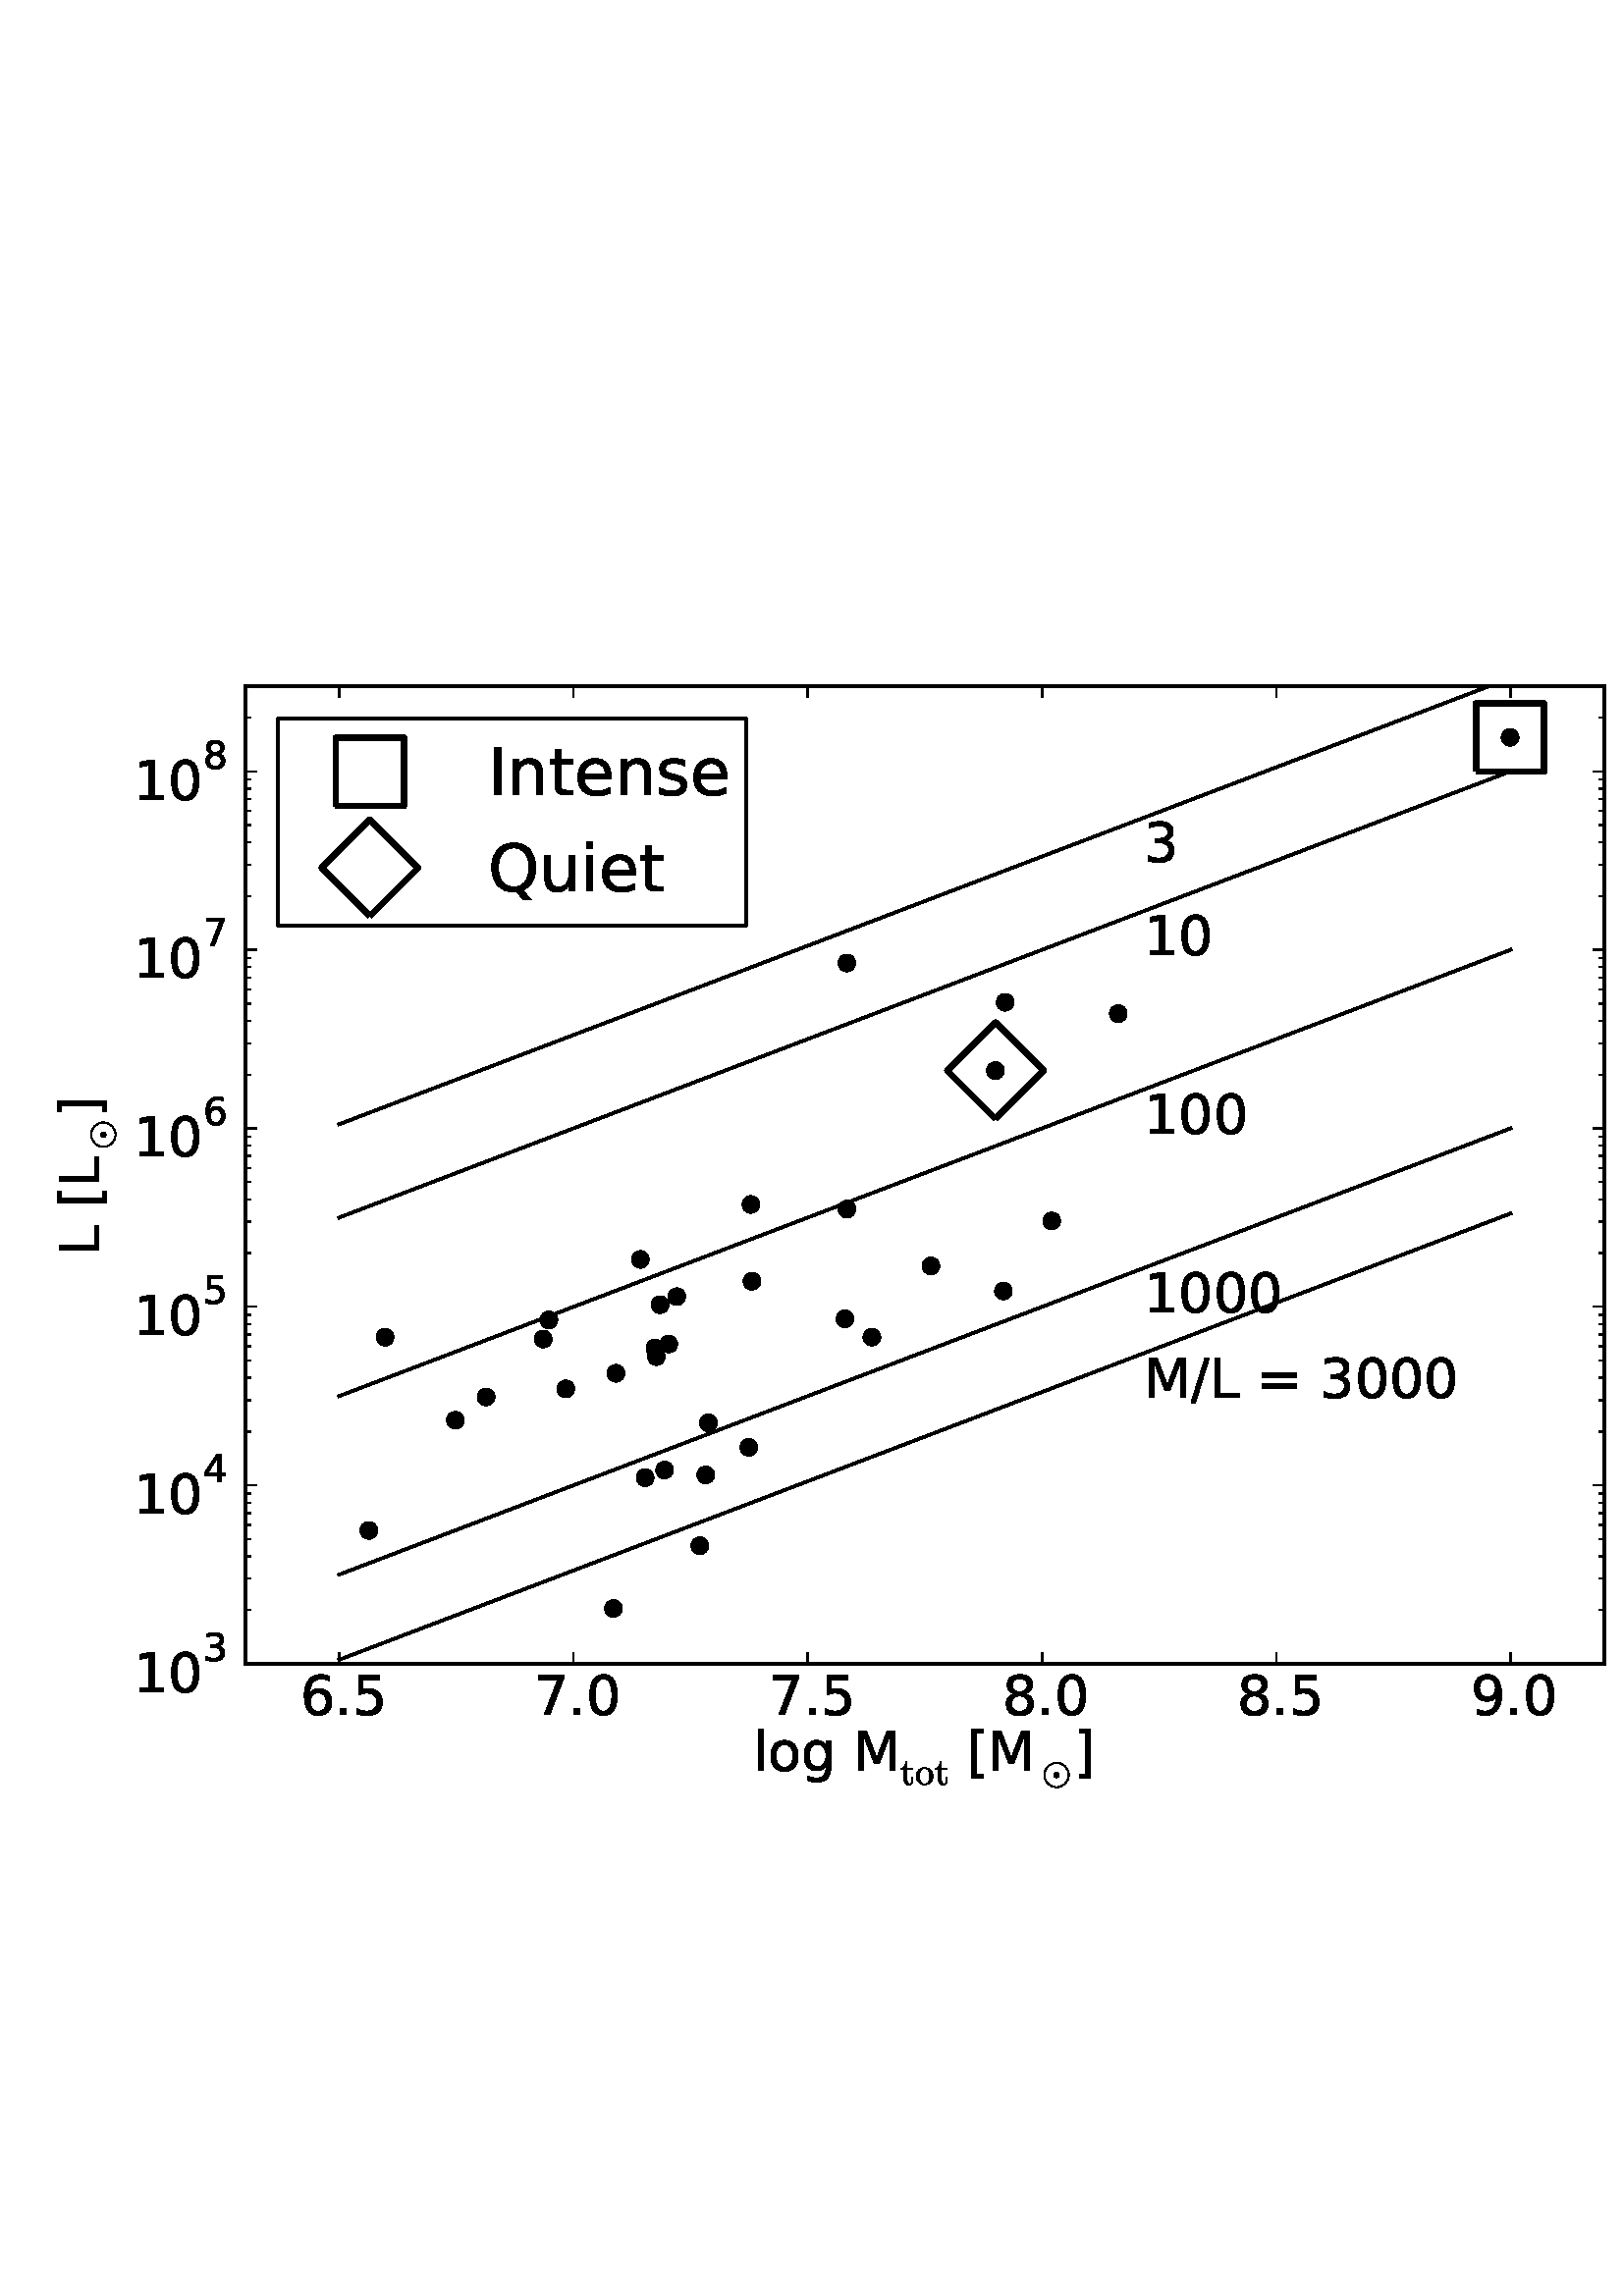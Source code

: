 %!PS-Adobe-3.0 EPSF-3.0
%%Orientation: portrait
%%BoundingBox: 18 180 594 612
%%EndComments
%%BeginProlog
/mpldict 10 dict def
mpldict begin
/m { moveto } bind def
/l { lineto } bind def
/r { rlineto } bind def
/c { curveto } bind def
/cl { closepath } bind def
/box {
m
1 index 0 r
0 exch r
neg 0 r
cl
} bind def
/clipbox {
box
clip
newpath
} bind def
%!PS-Adobe-3.0 Resource-Font
%%Copyright: Copyright (C) 1994, Basil K. Malyshev. All Rights Reserved.012BaKoMa Fonts Collection, Level-B.
25 dict begin
/_d{bind def}bind def
/_m{moveto}_d
/_l{lineto}_d
/_cl{closepath eofill}_d
/_c{curveto}_d
/_sc{7 -1 roll{setcachedevice}{pop pop pop pop pop pop}ifelse}_d
/_e{exec}_d
/FontName /Cmr10 def
/PaintType 0 def
/FontMatrix[.001 0 0 .001 0 0]def
/FontBBox[-43 -249 1009 750]def
/FontType 3 def
/Encoding StandardEncoding def
/FontInfo 10 dict dup begin
/FamilyName (cmr10) def
/FullName (cmr10) def
/Notice (Copyright (C) 1994, Basil K. Malyshev. All Rights Reserved.012BaKoMa Fonts Collection, Level-B. ) def
/Weight (Regular) def
/Version (1.1/12-Nov-94) def
/ItalicAngle 0.0 def
/isFixedPitch false def
/UnderlinePosition -133 def
/UnderlineThickness 20 def
end readonly def
/CharStrings 2 dict dup begin
/t{{388 0 19 -10 332 615 _sc
102 120 _m
102 396 _l
19 396 _l
19 422 _l
62 422 94 442 115 483 _c
135 523 146 567 146 615 _c
175 615 _l
175 431 _l
316 431 _l
316 396 _l
175 396 _l
175 122 _l
175 94 179 70 189 49 _c
198 28 215 18 239 18 _c
261 18 278 29 288 51 _c
298 73 303 96 303 122 _c
303 181 _l
332 181 _l
332 120 _l
332 99 328 78 320 58 _c
312 38 301 21 286 9 _c
271 -3 253 -10 232 -10 _c
192 -10 160 1 137 25 _c
113 49 102 80 102 120 _c
_cl}_e}_d
/o{{500 0 28 -10 471 448 _sc
250 -10 _m
210 -10 172 0 138 20 _c
104 40 77 67 57 101 _c
37 135 28 172 28 213 _c
28 243 33 273 44 301 _c
55 329 71 355 91 377 _c
111 399 135 417 162 429 _c
189 441 218 448 250 448 _c
291 448 328 437 362 415 _c
396 393 422 364 442 328 _c
461 292 471 253 471 213 _c
471 173 461 135 441 101 _c
421 67 395 40 361 20 _c
327 0 290 -10 250 -10 _c
250 18 _m
303 18 339 37 357 76 _c
375 114 384 164 384 224 _c
384 257 382 285 378 307 _c
374 329 367 349 355 367 _c
347 378 338 388 326 396 _c
314 404 302 411 290 415 _c
277 419 264 422 250 422 _c
229 422 209 417 191 408 _c
172 398 156 385 144 367 _c
131 348 123 327 120 305 _c
116 282 115 255 115 224 _c
115 186 118 153 125 123 _c
131 93 144 68 164 48 _c
184 28 212 18 250 18 _c
_cl}_e}_d
end readonly def

/BuildGlyph
 {exch begin
 CharStrings exch
 2 copy known not{pop /.notdef}if
 true 3 1 roll get exec
 end}_d

/BuildChar {
 1 index /Encoding get exch get
 1 index /BuildGlyph get exec
}_d

FontName currentdict end definefont pop
%!PS-Adobe-3.0 Resource-Font
%%Copyright: Copyright (C) 1994, Basil K. Malyshev. All Rights Reserved.012BaKoMa Fonts Collection, Level-B.
25 dict begin
/_d{bind def}bind def
/_m{moveto}_d
/_l{lineto}_d
/_cl{closepath eofill}_d
/_c{curveto}_d
/_sc{7 -1 roll{setcachedevice}{pop pop pop pop pop pop}ifelse}_d
/_e{exec}_d
/FontName /Cmsy10 def
/PaintType 0 def
/FontMatrix[.001 0 0 .001 0 0]def
/FontBBox[-28 -959 1123 779]def
/FontType 3 def
/Encoding StandardEncoding def
/FontInfo 10 dict dup begin
/FamilyName (cmsy10) def
/FullName (cmsy10) def
/Notice (Copyright (C) 1994, Basil K. Malyshev. All Rights Reserved.012BaKoMa Fonts Collection, Level-B. ) def
/Weight (Regular) def
/Version (1.1/12-Nov-94) def
/ItalicAngle 0.0 def
/isFixedPitch false def
/UnderlinePosition -133 def
/UnderlineThickness 20 def
end readonly def
/CharStrings 1 dict dup begin
/circledot{{777 0 56 -82 721 583 _sc
389 -82 _m
343 -82 301 -73 261 -56 _c
221 -38 185 -15 154 15 _c
122 45 98 81 81 122 _c
64 162 56 205 56 250 _c
56 295 64 338 81 378 _c
98 418 122 453 154 485 _c
185 516 221 540 261 557 _c
301 574 343 583 389 583 _c
434 583 477 574 517 557 _c
557 539 593 515 624 485 _c
654 454 678 418 695 378 _c
712 338 721 295 721 250 _c
721 205 712 162 695 122 _c
677 81 653 45 623 15 _c
593 -15 557 -38 517 -56 _c
477 -73 434 -82 389 -82 _c
389 -53 _m
429 -53 468 -45 505 -29 _c
542 -13 575 7 603 35 _c
631 63 652 95 668 132 _c
684 169 692 208 692 250 _c
692 291 684 330 668 368 _c
652 405 631 437 604 465 _c
576 492 544 514 507 530 _c
470 546 431 554 389 554 _c
347 554 308 546 271 530 _c
233 514 201 492 174 465 _c
146 437 125 405 109 367 _c
93 329 85 290 85 250 _c
85 210 92 171 108 133 _c
124 95 146 63 174 35 _c
202 7 235 -13 273 -29 _c
310 -45 349 -53 389 -53 _c
389 178 _m
369 178 352 185 338 199 _c
324 213 317 230 317 250 _c
317 263 320 275 326 286 _c
332 296 341 305 353 312 _c
364 318 376 322 389 322 _c
401 322 413 318 424 312 _c
434 305 443 296 450 286 _c
456 275 460 263 460 250 _c
}_e{460 230 452 213 438 199 _c
424 185 407 178 389 178 _c
_cl}_e}_d
end readonly def

/BuildGlyph
 {exch begin
 CharStrings exch
 2 copy known not{pop /.notdef}if
 true 3 1 roll get exec
 end}_d

/BuildChar {
 1 index /Encoding get exch get
 1 index /BuildGlyph get exec
}_d

FontName currentdict end definefont pop
%!PS-Adobe-3.0 Resource-Font
%%Copyright: Copyright (c) 2003 by Bitstream, Inc. All Rights Reserved. Copyright (c) 2006 by Tavmjong Bah. All Rights Reserved. DejaVu changes are in public domain 
25 dict begin
/_d{bind def}bind def
/_m{moveto}_d
/_l{lineto}_d
/_cl{closepath eofill}_d
/_c{curveto}_d
/_sc{7 -1 roll{setcachedevice}{pop pop pop pop pop pop}ifelse}_d
/_e{exec}_d
/FontName /DejaVuSans def
/PaintType 0 def
/FontMatrix[.001 0 0 .001 0 0]def
/FontBBox[-1020 -414 1681 1167]def
/FontType 3 def
/Encoding StandardEncoding def
/FontInfo 10 dict dup begin
/FamilyName (DejaVu Sans) def
/FullName (DejaVu Sans) def
/Notice (Copyright (c) 2003 by Bitstream, Inc. All Rights Reserved. Copyright (c) 2006 by Tavmjong Bah. All Rights Reserved. DejaVu changes are in public domain ) def
/Weight (Book) def
/Version (Version 2.31) def
/ItalicAngle 0.0 def
/isFixedPitch false def
/UnderlinePosition -130 def
/UnderlineThickness 90 def
end readonly def
/CharStrings 28 dict dup begin
/space{318 0 0 0 0 0 _sc
}_d
/period{318 0 107 0 210 124 _sc
107 124 _m
210 124 _l
210 0 _l
107 0 _l
107 124 _l
_cl}_d
/slash{337 0 0 -92 337 729 _sc
254 729 _m
337 729 _l
83 -92 _l
0 -92 _l
254 729 _l
_cl}_d
/zero{636 0 66 -13 570 742 _sc
318 664 _m
267 664 229 639 203 589 _c
177 539 165 464 165 364 _c
165 264 177 189 203 139 _c
229 89 267 64 318 64 _c
369 64 407 89 433 139 _c
458 189 471 264 471 364 _c
471 464 458 539 433 589 _c
407 639 369 664 318 664 _c
318 742 _m
399 742 461 709 505 645 _c
548 580 570 486 570 364 _c
570 241 548 147 505 83 _c
461 19 399 -13 318 -13 _c
236 -13 173 19 130 83 _c
87 147 66 241 66 364 _c
66 486 87 580 130 645 _c
173 709 236 742 318 742 _c
_cl}_d
/one{636 0 110 0 544 729 _sc
124 83 _m
285 83 _l
285 639 _l
110 604 _l
110 694 _l
284 729 _l
383 729 _l
383 83 _l
544 83 _l
544 0 _l
124 0 _l
124 83 _l
_cl}_d
/three{{636 0 76 -13 556 742 _sc
406 393 _m
453 383 490 362 516 330 _c
542 298 556 258 556 212 _c
556 140 531 84 482 45 _c
432 6 362 -13 271 -13 _c
240 -13 208 -10 176 -4 _c
144 1 110 10 76 22 _c
76 117 _l
103 101 133 89 166 81 _c
198 73 232 69 268 69 _c
330 69 377 81 409 105 _c
441 129 458 165 458 212 _c
458 254 443 288 413 312 _c
383 336 341 349 287 349 _c
202 349 _l
202 430 _l
291 430 _l
339 430 376 439 402 459 _c
428 478 441 506 441 543 _c
441 580 427 609 401 629 _c
374 649 336 659 287 659 _c
260 659 231 656 200 650 _c
169 644 135 635 98 623 _c
98 711 _l
135 721 170 729 203 734 _c
235 739 266 742 296 742 _c
}_e{370 742 429 725 473 691 _c
517 657 539 611 539 553 _c
539 513 527 479 504 451 _c
481 423 448 403 406 393 _c
_cl}_e}_d
/four{636 0 49 0 580 729 _sc
378 643 _m
129 254 _l
378 254 _l
378 643 _l
352 729 _m
476 729 _l
476 254 _l
580 254 _l
580 172 _l
476 172 _l
476 0 _l
378 0 _l
378 172 _l
49 172 _l
49 267 _l
352 729 _l
_cl}_d
/five{{636 0 77 -13 549 729 _sc
108 729 _m
495 729 _l
495 646 _l
198 646 _l
198 467 _l
212 472 227 476 241 478 _c
255 480 270 482 284 482 _c
365 482 429 459 477 415 _c
525 370 549 310 549 234 _c
549 155 524 94 475 51 _c
426 8 357 -13 269 -13 _c
238 -13 207 -10 175 -6 _c
143 -1 111 6 77 17 _c
77 116 _l
106 100 136 88 168 80 _c
199 72 232 69 267 69 _c
323 69 368 83 401 113 _c
433 143 450 183 450 234 _c
450 284 433 324 401 354 _c
368 384 323 399 267 399 _c
241 399 214 396 188 390 _c
162 384 135 375 108 363 _c
108 729 _l
_cl}_e}_d
/six{{636 0 70 -13 573 742 _sc
330 404 _m
286 404 251 388 225 358 _c
199 328 186 286 186 234 _c
186 181 199 139 225 109 _c
251 79 286 64 330 64 _c
374 64 409 79 435 109 _c
461 139 474 181 474 234 _c
474 286 461 328 435 358 _c
409 388 374 404 330 404 _c
526 713 _m
526 623 _l
501 635 476 644 451 650 _c
425 656 400 659 376 659 _c
310 659 260 637 226 593 _c
192 549 172 482 168 394 _c
187 422 211 444 240 459 _c
269 474 301 482 336 482 _c
409 482 467 459 509 415 _c
551 371 573 310 573 234 _c
573 159 550 99 506 54 _c
462 9 403 -13 330 -13 _c
246 -13 181 19 137 83 _c
92 147 70 241 70 364 _c
70 479 97 571 152 639 _c
206 707 280 742 372 742 _c
}_e{396 742 421 739 447 735 _c
472 730 498 723 526 713 _c
_cl}_e}_d
/seven{636 0 82 0 551 729 _sc
82 729 _m
551 729 _l
551 687 _l
286 0 _l
183 0 _l
432 646 _l
82 646 _l
82 729 _l
_cl}_d
/eight{{636 0 68 -13 568 742 _sc
318 346 _m
271 346 234 333 207 308 _c
180 283 167 249 167 205 _c
167 161 180 126 207 101 _c
234 76 271 64 318 64 _c
364 64 401 76 428 102 _c
455 127 469 161 469 205 _c
469 249 455 283 429 308 _c
402 333 365 346 318 346 _c
219 388 _m
177 398 144 418 120 447 _c
96 476 85 511 85 553 _c
85 611 105 657 147 691 _c
188 725 245 742 318 742 _c
390 742 447 725 489 691 _c
530 657 551 611 551 553 _c
551 511 539 476 515 447 _c
491 418 459 398 417 388 _c
464 377 501 355 528 323 _c
554 291 568 251 568 205 _c
568 134 546 80 503 43 _c
459 5 398 -13 318 -13 _c
237 -13 175 5 132 43 _c
89 80 68 134 68 205 _c
68 251 81 291 108 323 _c
134 355 171 377 219 388 _c
}_e{183 544 _m
183 506 194 476 218 455 _c
242 434 275 424 318 424 _c
360 424 393 434 417 455 _c
441 476 453 506 453 544 _c
453 582 441 611 417 632 _c
393 653 360 664 318 664 _c
275 664 242 653 218 632 _c
194 611 183 582 183 544 _c
_cl}_e}_d
/nine{{636 0 63 -13 566 742 _sc
110 15 _m
110 105 _l
134 93 159 84 185 78 _c
210 72 235 69 260 69 _c
324 69 374 90 408 134 _c
442 178 462 244 468 334 _c
448 306 424 284 396 269 _c
367 254 335 247 300 247 _c
226 247 168 269 126 313 _c
84 357 63 417 63 494 _c
63 568 85 628 129 674 _c
173 719 232 742 306 742 _c
390 742 455 709 499 645 _c
543 580 566 486 566 364 _c
566 248 538 157 484 89 _c
429 21 356 -13 264 -13 _c
239 -13 214 -10 189 -6 _c
163 -2 137 5 110 15 _c
306 324 _m
350 324 385 339 411 369 _c
437 399 450 441 450 494 _c
450 546 437 588 411 618 _c
385 648 350 664 306 664 _c
262 664 227 648 201 618 _c
175 588 162 546 162 494 _c
}_e{162 441 175 399 201 369 _c
227 339 262 324 306 324 _c
_cl}_e}_d
/equal{838 0 106 172 732 454 _sc
106 454 _m
732 454 _l
732 372 _l
106 372 _l
106 454 _l
106 255 _m
732 255 _l
732 172 _l
106 172 _l
106 255 _l
_cl}_d
/I{295 0 98 0 197 729 _sc
98 729 _m
197 729 _l
197 0 _l
98 0 _l
98 729 _l
_cl}_d
/L{557 0 98 0 552 729 _sc
98 729 _m
197 729 _l
197 83 _l
552 83 _l
552 0 _l
98 0 _l
98 729 _l
_cl}_d
/M{863 0 98 0 765 729 _sc
98 729 _m
245 729 _l
431 233 _l
618 729 _l
765 729 _l
765 0 _l
669 0 _l
669 640 _l
481 140 _l
382 140 _l
194 640 _l
194 0 _l
98 0 _l
98 729 _l
_cl}_d
/Q{{787 0 56 -128 731 742 _sc
394 662 _m
322 662 265 635 223 582 _c
181 528 160 456 160 364 _c
160 272 181 199 223 146 _c
265 92 322 66 394 66 _c
465 66 522 92 564 146 _c
606 199 627 272 627 364 _c
627 456 606 528 564 582 _c
522 635 465 662 394 662 _c
532 13 _m
662 -128 _l
543 -128 _l
435 -11 _l
424 -11 416 -12 410 -12 _c
404 -12 399 -13 394 -13 _c
291 -13 209 21 148 89 _c
86 157 56 248 56 364 _c
56 479 86 571 148 639 _c
209 707 291 742 394 742 _c
496 742 577 707 639 639 _c
700 571 731 479 731 364 _c
731 279 714 206 680 146 _c
646 86 596 41 532 13 _c
_cl}_e}_d
/bracketleft{390 0 86 -131 293 760 _sc
86 760 _m
293 760 _l
293 690 _l
176 690 _l
176 -61 _l
293 -61 _l
293 -131 _l
86 -131 _l
86 760 _l
_cl}_d
/bracketright{390 0 97 -131 304 760 _sc
304 760 _m
304 -131 _l
97 -131 _l
97 -61 _l
214 -61 _l
214 690 _l
97 690 _l
97 760 _l
304 760 _l
_cl}_d
/e{{615 0 55 -13 562 560 _sc
562 296 _m
562 252 _l
149 252 _l
153 190 171 142 205 110 _c
238 78 284 62 344 62 _c
378 62 412 66 444 74 _c
476 82 509 95 541 113 _c
541 28 _l
509 14 476 3 442 -3 _c
408 -9 373 -13 339 -13 _c
251 -13 182 12 131 62 _c
80 112 55 181 55 268 _c
55 357 79 428 127 481 _c
175 533 241 560 323 560 _c
397 560 455 536 498 489 _c
540 441 562 377 562 296 _c
472 322 _m
471 371 457 410 431 440 _c
404 469 368 484 324 484 _c
274 484 234 469 204 441 _c
174 413 156 373 152 322 _c
472 322 _l
_cl}_e}_d
/g{{635 0 55 -207 544 560 _sc
454 280 _m
454 344 440 395 414 431 _c
387 467 349 485 301 485 _c
253 485 215 467 188 431 _c
161 395 148 344 148 280 _c
148 215 161 165 188 129 _c
215 93 253 75 301 75 _c
349 75 387 93 414 129 _c
440 165 454 215 454 280 _c
544 68 _m
544 -24 523 -93 482 -139 _c
440 -184 377 -207 292 -207 _c
260 -207 231 -204 203 -200 _c
175 -195 147 -188 121 -178 _c
121 -91 _l
147 -105 173 -115 199 -122 _c
225 -129 251 -133 278 -133 _c
336 -133 380 -117 410 -87 _c
439 -56 454 -10 454 52 _c
454 96 _l
435 64 411 40 382 24 _c
353 8 319 0 279 0 _c
211 0 157 25 116 76 _c
75 127 55 195 55 280 _c
55 364 75 432 116 483 _c
157 534 211 560 279 560 _c
}_e{319 560 353 552 382 536 _c
411 520 435 496 454 464 _c
454 547 _l
544 547 _l
544 68 _l
_cl}_e}_d
/i{278 0 94 0 184 760 _sc
94 547 _m
184 547 _l
184 0 _l
94 0 _l
94 547 _l
94 760 _m
184 760 _l
184 646 _l
94 646 _l
94 760 _l
_cl}_d
/l{278 0 94 0 184 760 _sc
94 760 _m
184 760 _l
184 0 _l
94 0 _l
94 760 _l
_cl}_d
/n{634 0 91 0 549 560 _sc
549 330 _m
549 0 _l
459 0 _l
459 327 _l
459 379 448 417 428 443 _c
408 469 378 482 338 482 _c
289 482 251 466 223 435 _c
195 404 181 362 181 309 _c
181 0 _l
91 0 _l
91 547 _l
181 547 _l
181 462 _l
202 494 227 519 257 535 _c
286 551 320 560 358 560 _c
420 560 468 540 500 501 _c
532 462 549 405 549 330 _c
_cl}_d
/o{612 0 55 -13 557 560 _sc
306 484 _m
258 484 220 465 192 427 _c
164 389 150 338 150 273 _c
150 207 163 156 191 118 _c
219 80 257 62 306 62 _c
354 62 392 80 420 118 _c
448 156 462 207 462 273 _c
462 337 448 389 420 427 _c
392 465 354 484 306 484 _c
306 560 _m
384 560 445 534 490 484 _c
534 433 557 363 557 273 _c
557 183 534 113 490 63 _c
445 12 384 -13 306 -13 _c
227 -13 165 12 121 63 _c
77 113 55 183 55 273 _c
55 363 77 433 121 484 _c
165 534 227 560 306 560 _c
_cl}_d
/s{{521 0 54 -13 472 560 _sc
443 531 _m
443 446 _l
417 458 391 468 364 475 _c
336 481 308 485 279 485 _c
234 485 200 478 178 464 _c
156 450 145 430 145 403 _c
145 382 153 366 169 354 _c
185 342 217 330 265 320 _c
296 313 _l
360 299 405 279 432 255 _c
458 230 472 195 472 151 _c
472 100 452 60 412 31 _c
372 1 316 -13 246 -13 _c
216 -13 186 -10 154 -5 _c
122 0 89 8 54 20 _c
54 113 _l
87 95 120 82 152 74 _c
184 65 216 61 248 61 _c
290 61 323 68 346 82 _c
368 96 380 117 380 144 _c
380 168 371 187 355 200 _c
339 213 303 226 247 238 _c
216 245 _l
160 257 119 275 95 299 _c
70 323 58 356 58 399 _c
58 450 76 490 112 518 _c
148 546 200 560 268 560 _c
}_e{301 560 332 557 362 552 _c
391 547 418 540 443 531 _c
_cl}_e}_d
/t{392 0 27 0 368 702 _sc
183 702 _m
183 547 _l
368 547 _l
368 477 _l
183 477 _l
183 180 _l
183 135 189 106 201 94 _c
213 81 238 75 276 75 _c
368 75 _l
368 0 _l
276 0 _l
206 0 158 13 132 39 _c
106 65 93 112 93 180 _c
93 477 _l
27 477 _l
27 547 _l
93 547 _l
93 702 _l
183 702 _l
_cl}_d
/u{634 0 85 -13 543 560 _sc
85 216 _m
85 547 _l
175 547 _l
175 219 _l
175 167 185 129 205 103 _c
225 77 255 64 296 64 _c
344 64 383 79 411 110 _c
439 141 453 183 453 237 _c
453 547 _l
543 547 _l
543 0 _l
453 0 _l
453 84 _l
431 50 405 26 377 10 _c
348 -5 315 -13 277 -13 _c
214 -13 166 6 134 45 _c
101 83 85 140 85 216 _c
_cl}_d
end readonly def

/BuildGlyph
 {exch begin
 CharStrings exch
 2 copy known not{pop /.notdef}if
 true 3 1 roll get exec
 end}_d

/BuildChar {
 1 index /Encoding get exch get
 1 index /BuildGlyph get exec
}_d

FontName currentdict end definefont pop
end
%%EndProlog
mpldict begin
18 180 translate
576 432 0 0 clipbox
1.000 setlinewidth
1 setlinejoin
2 setlinecap
[] 0 setdash
1.000 setgray
gsave
0 0 m
576 0 l
576 432 l
0 432 l
0 0 l
gsave
fill
grestore
stroke
grestore
gsave
72 51.84 m
570.24 51.84 l
570.24 410.4 l
72 410.4 l
72 51.84 l
fill
grestore
gsave
498.2 358.6 72 51.84 clipbox
535.675 391.636 m
stroke
grestore
2.000 setlinewidth
0 setlinecap
0.000 setgray
gsave
498.2 358.6 72 51.84 clipbox
/o {
gsave
newpath
translate
-12.5 -12.5 m
12.5 -12.5 l
12.5 12.5 l
-12.5 12.5 l
-12.5 -12.5 l
gsave
1.000 setgray
fill
grestore
stroke
grestore
} bind def
535.675 391.636 o
grestore
1.000 setlinewidth
2 setlinecap
1.000 setgray
gsave
498.2 358.6 72 51.84 clipbox
346.966 269.407 m
stroke
grestore
2.000 setlinewidth
0 setlinecap
0.000 setgray
gsave
498.2 358.6 72 51.84 clipbox
/o {
gsave
newpath
translate
-1.388e-15 -17.678 m
17.678 0 l
2.165e-15 17.678 l
-17.678 3.553e-15 l
-1.388e-15 -17.678 l
gsave
1.000 setgray
fill
grestore
stroke
grestore
} bind def
346.966 269.407 o
grestore
0.500 setlinewidth
gsave
498.2 358.6 72 51.84 clipbox
/o {
gsave
newpath
translate
0 -3 m
0.796 -3 1.559 -2.684 2.121 -2.121 c
2.684 -1.559 3 -0.796 3 0 c
3 0.796 2.684 1.559 2.121 2.121 c
1.559 2.684 0.796 3 0 3 c
-0.796 3 -1.559 2.684 -2.121 2.121 c
-2.684 1.559 -3 0.796 -3 0 c
-3 -0.796 -2.684 -1.559 -2.121 -2.121 c
-1.559 -2.684 -0.796 -3 0 -3 c
cl
gsave
0.000 setgray
fill
grestore
stroke
grestore
} bind def
535.675 391.636 o
392.015 290.294 o
367.63 214.257 o
350.54 294.469 o
346.966 269.407 o
349.909 188.595 o
323.342 197.768 o
291.818 178.36 o
292.518 218.62 o
292.505 308.849 o
256.555 131.25 o
257.717 192.141 o
301.682 171.688 o
241.727 140.195 o
225.67 122.927 o
230.142 186.508 o
238.592 95.169 o
222.144 167.673 o
218.543 120.13 o
227.198 169.123 o
160.223 149.723 o
222.645 164.528 o
257.313 220.313 o
240.753 121.124 o
216.795 200.16 o
207.827 158.401 o
206.907 72.152 o
189.468 152.686 o
224.019 183.536 o
183.254 177.964 o
181.169 170.954 o
148.954 141.177 o
123.179 171.633 o
117.23 100.761 o
grestore
1.000 setlinewidth
2 setlinecap
gsave
498.2 358.6 72 51.84 clipbox
106.361 249.733 m
110.7 251.386 l
115.038 253.039 l
119.377 254.692 l
123.716 256.346 l
128.054 257.999 l
132.393 259.652 l
136.731 261.305 l
141.07 262.958 l
145.408 264.611 l
149.747 266.264 l
154.086 267.918 l
158.424 269.571 l
162.763 271.224 l
167.101 272.877 l
171.44 274.53 l
175.778 276.183 l
180.117 277.837 l
184.455 279.49 l
188.794 281.143 l
193.133 282.796 l
197.471 284.449 l
201.81 286.102 l
206.148 287.756 l
210.487 289.409 l
214.825 291.062 l
219.164 292.715 l
223.502 294.368 l
227.841 296.021 l
232.18 297.674 l
236.518 299.328 l
240.857 300.981 l
245.195 302.634 l
249.534 304.287 l
253.872 305.94 l
258.211 307.593 l
262.549 309.247 l
266.888 310.9 l
271.227 312.553 l
275.565 314.206 l
279.904 315.859 l
284.242 317.512 l
288.581 319.166 l
292.919 320.819 l
297.258 322.472 l
301.596 324.125 l
305.935 325.778 l
310.274 327.431 l
314.612 329.084 l
318.951 330.738 l
323.289 332.391 l
327.628 334.044 l
331.966 335.697 l
336.305 337.35 l
340.644 339.003 l
344.982 340.657 l
349.321 342.31 l
353.659 343.963 l
357.998 345.616 l
362.336 347.269 l
366.675 348.922 l
371.013 350.576 l
375.352 352.229 l
379.691 353.882 l
384.029 355.535 l
388.368 357.188 l
392.706 358.841 l
397.045 360.494 l
401.383 362.148 l
405.722 363.801 l
410.06 365.454 l
414.399 367.107 l
418.738 368.76 l
423.076 370.413 l
427.415 372.067 l
431.753 373.72 l
436.092 375.373 l
440.43 377.026 l
444.769 378.679 l
449.107 380.332 l
453.446 381.986 l
457.785 383.639 l
462.123 385.292 l
466.462 386.945 l
470.8 388.598 l
475.139 390.251 l
479.477 391.904 l
483.816 393.558 l
488.154 395.211 l
492.493 396.864 l
496.832 398.517 l
501.17 400.17 l
505.509 401.823 l
509.847 403.477 l
514.186 405.13 l
518.524 406.783 l
522.863 408.436 l
527.202 410.089 l
531.54 411.742 l
535.879 413.396 l
stroke
grestore
gsave
498.2 358.6 72 51.84 clipbox
106.361 215.503 m
110.7 217.156 l
115.038 218.809 l
119.377 220.462 l
123.716 222.115 l
128.054 223.768 l
132.393 225.422 l
136.731 227.075 l
141.07 228.728 l
145.408 230.381 l
149.747 232.034 l
154.086 233.687 l
158.424 235.341 l
162.763 236.994 l
167.101 238.647 l
171.44 240.3 l
175.778 241.953 l
180.117 243.606 l
184.455 245.259 l
188.794 246.913 l
193.133 248.566 l
197.471 250.219 l
201.81 251.872 l
206.148 253.525 l
210.487 255.178 l
214.825 256.832 l
219.164 258.485 l
223.502 260.138 l
227.841 261.791 l
232.18 263.444 l
236.518 265.097 l
240.857 266.751 l
245.195 268.404 l
249.534 270.057 l
253.872 271.71 l
258.211 273.363 l
262.549 275.016 l
266.888 276.669 l
271.227 278.323 l
275.565 279.976 l
279.904 281.629 l
284.242 283.282 l
288.581 284.935 l
292.919 286.588 l
297.258 288.242 l
301.596 289.895 l
305.935 291.548 l
310.274 293.201 l
314.612 294.854 l
318.951 296.507 l
323.289 298.161 l
327.628 299.814 l
331.966 301.467 l
336.305 303.12 l
340.644 304.773 l
344.982 306.426 l
349.321 308.079 l
353.659 309.733 l
357.998 311.386 l
362.336 313.039 l
366.675 314.692 l
371.013 316.345 l
375.352 317.998 l
379.691 319.652 l
384.029 321.305 l
388.368 322.958 l
392.706 324.611 l
397.045 326.264 l
401.383 327.917 l
405.722 329.571 l
410.06 331.224 l
414.399 332.877 l
418.738 334.53 l
423.076 336.183 l
427.415 337.836 l
431.753 339.489 l
436.092 341.143 l
440.43 342.796 l
444.769 344.449 l
449.107 346.102 l
453.446 347.755 l
457.785 349.408 l
462.123 351.062 l
466.462 352.715 l
470.8 354.368 l
475.139 356.021 l
479.477 357.674 l
483.816 359.327 l
488.154 360.98 l
492.493 362.634 l
496.832 364.287 l
501.17 365.94 l
505.509 367.593 l
509.847 369.246 l
514.186 370.899 l
518.524 372.553 l
522.863 374.206 l
527.202 375.859 l
531.54 377.512 l
535.879 379.165 l
stroke
grestore
gsave
498.2 358.6 72 51.84 clipbox
106.361 150.038 m
110.7 151.691 l
115.038 153.344 l
119.377 154.997 l
123.716 156.65 l
128.054 158.303 l
132.393 159.957 l
136.731 161.61 l
141.07 163.263 l
145.408 164.916 l
149.747 166.569 l
154.086 168.222 l
158.424 169.875 l
162.763 171.529 l
167.101 173.182 l
171.44 174.835 l
175.778 176.488 l
180.117 178.141 l
184.455 179.794 l
188.794 181.448 l
193.133 183.101 l
197.471 184.754 l
201.81 186.407 l
206.148 188.06 l
210.487 189.713 l
214.825 191.367 l
219.164 193.02 l
223.502 194.673 l
227.841 196.326 l
232.18 197.979 l
236.518 199.632 l
240.857 201.285 l
245.195 202.939 l
249.534 204.592 l
253.872 206.245 l
258.211 207.898 l
262.549 209.551 l
266.888 211.204 l
271.227 212.858 l
275.565 214.511 l
279.904 216.164 l
284.242 217.817 l
288.581 219.47 l
292.919 221.123 l
297.258 222.777 l
301.596 224.43 l
305.935 226.083 l
310.274 227.736 l
314.612 229.389 l
318.951 231.042 l
323.289 232.695 l
327.628 234.349 l
331.966 236.002 l
336.305 237.655 l
340.644 239.308 l
344.982 240.961 l
349.321 242.614 l
353.659 244.268 l
357.998 245.921 l
362.336 247.574 l
366.675 249.227 l
371.013 250.88 l
375.352 252.533 l
379.691 254.187 l
384.029 255.84 l
388.368 257.493 l
392.706 259.146 l
397.045 260.799 l
401.383 262.452 l
405.722 264.105 l
410.06 265.759 l
414.399 267.412 l
418.738 269.065 l
423.076 270.718 l
427.415 272.371 l
431.753 274.024 l
436.092 275.678 l
440.43 277.331 l
444.769 278.984 l
449.107 280.637 l
453.446 282.29 l
457.785 283.943 l
462.123 285.597 l
466.462 287.25 l
470.8 288.903 l
475.139 290.556 l
479.477 292.209 l
483.816 293.862 l
488.154 295.515 l
492.493 297.169 l
496.832 298.822 l
501.17 300.475 l
505.509 302.128 l
509.847 303.781 l
514.186 305.434 l
518.524 307.088 l
522.863 308.741 l
527.202 310.394 l
531.54 312.047 l
535.879 313.7 l
stroke
grestore
gsave
498.2 358.6 72 51.84 clipbox
106.361 84.573 m
110.7 86.226 l
115.038 87.879 l
119.377 89.532 l
123.716 91.185 l
128.054 92.838 l
132.393 94.492 l
136.731 96.145 l
141.07 97.798 l
145.408 99.451 l
149.747 101.104 l
154.086 102.757 l
158.424 104.41 l
162.763 106.064 l
167.101 107.717 l
171.44 109.37 l
175.778 111.023 l
180.117 112.676 l
184.455 114.329 l
188.794 115.983 l
193.133 117.636 l
197.471 119.289 l
201.81 120.942 l
206.148 122.595 l
210.487 124.248 l
214.825 125.901 l
219.164 127.555 l
223.502 129.208 l
227.841 130.861 l
232.18 132.514 l
236.518 134.167 l
240.857 135.82 l
245.195 137.474 l
249.534 139.127 l
253.872 140.78 l
258.211 142.433 l
262.549 144.086 l
266.888 145.739 l
271.227 147.393 l
275.565 149.046 l
279.904 150.699 l
284.242 152.352 l
288.581 154.005 l
292.919 155.658 l
297.258 157.311 l
301.596 158.965 l
305.935 160.618 l
310.274 162.271 l
314.612 163.924 l
318.951 165.577 l
323.289 167.23 l
327.628 168.884 l
331.966 170.537 l
336.305 172.19 l
340.644 173.843 l
344.982 175.496 l
349.321 177.149 l
353.659 178.803 l
357.998 180.456 l
362.336 182.109 l
366.675 183.762 l
371.013 185.415 l
375.352 187.068 l
379.691 188.721 l
384.029 190.375 l
388.368 192.028 l
392.706 193.681 l
397.045 195.334 l
401.383 196.987 l
405.722 198.64 l
410.06 200.294 l
414.399 201.947 l
418.738 203.6 l
423.076 205.253 l
427.415 206.906 l
431.753 208.559 l
436.092 210.213 l
440.43 211.866 l
444.769 213.519 l
449.107 215.172 l
453.446 216.825 l
457.785 218.478 l
462.123 220.131 l
466.462 221.785 l
470.8 223.438 l
475.139 225.091 l
479.477 226.744 l
483.816 228.397 l
488.154 230.05 l
492.493 231.704 l
496.832 233.357 l
501.17 235.01 l
505.509 236.663 l
509.847 238.316 l
514.186 239.969 l
518.524 241.623 l
522.863 243.276 l
527.202 244.929 l
531.54 246.582 l
535.879 248.235 l
stroke
grestore
gsave
498.2 358.6 72 51.84 clipbox
106.361 53.338 m
110.7 54.991 l
115.038 56.644 l
119.377 58.297 l
123.716 59.95 l
128.054 61.603 l
132.393 63.257 l
136.731 64.91 l
141.07 66.563 l
145.408 68.216 l
149.747 69.869 l
154.086 71.522 l
158.424 73.176 l
162.763 74.829 l
167.101 76.482 l
171.44 78.135 l
175.778 79.788 l
180.117 81.441 l
184.455 83.095 l
188.794 84.748 l
193.133 86.401 l
197.471 88.054 l
201.81 89.707 l
206.148 91.36 l
210.487 93.013 l
214.825 94.667 l
219.164 96.32 l
223.502 97.973 l
227.841 99.626 l
232.18 101.279 l
236.518 102.932 l
240.857 104.586 l
245.195 106.239 l
249.534 107.892 l
253.872 109.545 l
258.211 111.198 l
262.549 112.851 l
266.888 114.505 l
271.227 116.158 l
275.565 117.811 l
279.904 119.464 l
284.242 121.117 l
288.581 122.77 l
292.919 124.424 l
297.258 126.077 l
301.596 127.73 l
305.935 129.383 l
310.274 131.036 l
314.612 132.689 l
318.951 134.342 l
323.289 135.996 l
327.628 137.649 l
331.966 139.302 l
336.305 140.955 l
340.644 142.608 l
344.982 144.261 l
349.321 145.915 l
353.659 147.568 l
357.998 149.221 l
362.336 150.874 l
366.675 152.527 l
371.013 154.18 l
375.352 155.834 l
379.691 157.487 l
384.029 159.14 l
388.368 160.793 l
392.706 162.446 l
397.045 164.099 l
401.383 165.752 l
405.722 167.406 l
410.06 169.059 l
414.399 170.712 l
418.738 172.365 l
423.076 174.018 l
427.415 175.671 l
431.753 177.325 l
436.092 178.978 l
440.43 180.631 l
444.769 182.284 l
449.107 183.937 l
453.446 185.59 l
457.785 187.244 l
462.123 188.897 l
466.462 190.55 l
470.8 192.203 l
475.139 193.856 l
479.477 195.509 l
483.816 197.162 l
488.154 198.816 l
492.493 200.469 l
496.832 202.122 l
501.17 203.775 l
505.509 205.428 l
509.847 207.081 l
514.186 208.735 l
518.524 210.388 l
522.863 212.041 l
527.202 213.694 l
531.54 215.347 l
535.879 217 l
stroke
grestore
0.500 setlinewidth
0 setlinecap
gsave
/o {
gsave
newpath
translate
0 0 m
0 4 l
stroke
grestore
} bind def
106.361 51.84 o
grestore
gsave
/o {
gsave
newpath
translate
0 0 m
0 -4 l
stroke
grestore
} bind def
106.361 410.4 o
grestore
/DejaVuSans findfont
20.000 scalefont
setfont
gsave
92.025 32.715 translate
0.0 rotate
0.0 0.281 m /six glyphshow
12.725 0.281 m /period glyphshow
19.082 0.281 m /five glyphshow
grestore
gsave
/o {
gsave
newpath
translate
0 0 m
0 4 l
stroke
grestore
} bind def
192.265 51.84 o
grestore
gsave
/o {
gsave
newpath
translate
0 0 m
0 -4 l
stroke
grestore
} bind def
192.265 410.4 o
grestore
gsave
177.851 32.715 translate
0.0 rotate
0.0 0.281 m /seven glyphshow
12.725 0.281 m /period glyphshow
19.082 0.281 m /zero glyphshow
grestore
gsave
/o {
gsave
newpath
translate
0 0 m
0 4 l
stroke
grestore
} bind def
278.168 51.84 o
grestore
gsave
/o {
gsave
newpath
translate
0 0 m
0 -4 l
stroke
grestore
} bind def
278.168 410.4 o
grestore
gsave
263.957 32.981 translate
0.0 rotate
0.0 0.281 m /seven glyphshow
12.725 0.281 m /period glyphshow
19.082 0.281 m /five glyphshow
grestore
gsave
/o {
gsave
newpath
translate
0 0 m
0 4 l
stroke
grestore
} bind def
364.072 51.84 o
grestore
gsave
/o {
gsave
newpath
translate
0 0 m
0 -4 l
stroke
grestore
} bind def
364.072 410.4 o
grestore
gsave
349.517 32.715 translate
0.0 rotate
0.0 0.281 m /eight glyphshow
12.725 0.281 m /period glyphshow
19.082 0.281 m /zero glyphshow
grestore
gsave
/o {
gsave
newpath
translate
0 0 m
0 4 l
stroke
grestore
} bind def
449.975 51.84 o
grestore
gsave
/o {
gsave
newpath
translate
0 0 m
0 -4 l
stroke
grestore
} bind def
449.975 410.4 o
grestore
gsave
435.624 32.715 translate
0.0 rotate
0.0 0.281 m /eight glyphshow
12.725 0.281 m /period glyphshow
19.082 0.281 m /five glyphshow
grestore
gsave
/o {
gsave
newpath
translate
0 0 m
0 4 l
stroke
grestore
} bind def
535.879 51.84 o
grestore
gsave
/o {
gsave
newpath
translate
0 0 m
0 -4 l
stroke
grestore
} bind def
535.879 410.4 o
grestore
gsave
521.277 32.715 translate
0.0 rotate
0.0 0.281 m /nine glyphshow
12.725 0.281 m /period glyphshow
19.082 0.281 m /zero glyphshow
grestore
gsave
258.12 4.715 translate
0.0 rotate
/DejaVuSans findfont
20.0 scalefont
setfont
0.0 7.797 moveto
/l glyphshow

5.557 7.797 moveto
/o glyphshow

17.793 7.797 moveto
/g glyphshow

30.488 7.797 moveto
/space glyphshow

36.846 7.797 moveto
/M glyphshow

/Cmr10 findfont
14.0 scalefont
setfont
54.102 2.695 moveto
/t glyphshow

59.536 2.695 moveto
/o glyphshow

66.536 2.695 moveto
/t glyphshow

/DejaVuSans findfont
20.0 scalefont
setfont
71.971 7.797 moveto
/space glyphshow

78.328 7.797 moveto
/bracketleft glyphshow

86.131 7.797 moveto
/M glyphshow

/Cmsy10 findfont
14.0 scalefont
setfont
105.845 2.695 moveto
/circledot glyphshow

/DejaVuSans findfont
20.0 scalefont
setfont
117.611 7.797 moveto
/bracketright glyphshow


grestore
gsave
/o {
gsave
newpath
translate
0 0 m
4 0 l
stroke
grestore
} bind def
72 51.84 o
grestore
gsave
/o {
gsave
newpath
translate
0 0 m
-4 0 l
stroke
grestore
} bind def
570.24 51.84 o
grestore
gsave
31.0 40.34 translate
0.0 rotate
/DejaVuSans findfont
20.0 scalefont
setfont
0.0 1.047 moveto
/one glyphshow

12.725 1.047 moveto
/zero glyphshow

/DejaVuSans findfont
14.0 scalefont
setfont
25.449 12.609 moveto
/three glyphshow


grestore
gsave
/o {
gsave
newpath
translate
0 0 m
4 0 l
stroke
grestore
} bind def
72 117.305 o
grestore
gsave
/o {
gsave
newpath
translate
0 0 m
-4 0 l
stroke
grestore
} bind def
570.24 117.305 o
grestore
gsave
31.0 105.805 translate
0.0 rotate
/DejaVuSans findfont
20.0 scalefont
setfont
0.0 1.233 moveto
/one glyphshow

12.725 1.233 moveto
/zero glyphshow

/DejaVuSans findfont
14.0 scalefont
setfont
25.449 12.795 moveto
/four glyphshow


grestore
gsave
/o {
gsave
newpath
translate
0 0 m
4 0 l
stroke
grestore
} bind def
72 182.77 o
grestore
gsave
/o {
gsave
newpath
translate
0 0 m
-4 0 l
stroke
grestore
} bind def
570.24 182.77 o
grestore
gsave
31.0 171.27 translate
0.0 rotate
/DejaVuSans findfont
20.0 scalefont
setfont
0.0 1.233 moveto
/one glyphshow

12.725 1.233 moveto
/zero glyphshow

/DejaVuSans findfont
14.0 scalefont
setfont
25.449 12.795 moveto
/five glyphshow


grestore
gsave
/o {
gsave
newpath
translate
0 0 m
4 0 l
stroke
grestore
} bind def
72 248.235 o
grestore
gsave
/o {
gsave
newpath
translate
0 0 m
-4 0 l
stroke
grestore
} bind def
570.24 248.235 o
grestore
gsave
31.0 236.735 translate
0.0 rotate
/DejaVuSans findfont
20.0 scalefont
setfont
0.0 1.047 moveto
/one glyphshow

12.725 1.047 moveto
/zero glyphshow

/DejaVuSans findfont
14.0 scalefont
setfont
25.449 12.609 moveto
/six glyphshow


grestore
gsave
/o {
gsave
newpath
translate
0 0 m
4 0 l
stroke
grestore
} bind def
72 313.7 o
grestore
gsave
/o {
gsave
newpath
translate
0 0 m
-4 0 l
stroke
grestore
} bind def
570.24 313.7 o
grestore
gsave
31.0 302.2 translate
0.0 rotate
/DejaVuSans findfont
20.0 scalefont
setfont
0.0 1.233 moveto
/one glyphshow

12.725 1.233 moveto
/zero glyphshow

/DejaVuSans findfont
14.0 scalefont
setfont
25.449 12.795 moveto
/seven glyphshow


grestore
gsave
/o {
gsave
newpath
translate
0 0 m
4 0 l
stroke
grestore
} bind def
72 379.165 o
grestore
gsave
/o {
gsave
newpath
translate
0 0 m
-4 0 l
stroke
grestore
} bind def
570.24 379.165 o
grestore
gsave
31.0 367.665 translate
0.0 rotate
/DejaVuSans findfont
20.0 scalefont
setfont
0.0 1.047 moveto
/one glyphshow

12.725 1.047 moveto
/zero glyphshow

/DejaVuSans findfont
14.0 scalefont
setfont
25.449 12.609 moveto
/eight glyphshow


grestore
gsave
/o {
gsave
newpath
translate
0 0 m
2 0 l
stroke
grestore
} bind def
72 71.547 o
grestore
gsave
/o {
gsave
newpath
translate
0 0 m
-2 0 l
stroke
grestore
} bind def
570.24 71.547 o
grestore
gsave
/o {
gsave
newpath
translate
0 0 m
2 0 l
stroke
grestore
} bind def
72 83.075 o
grestore
gsave
/o {
gsave
newpath
translate
0 0 m
-2 0 l
stroke
grestore
} bind def
570.24 83.075 o
grestore
gsave
/o {
gsave
newpath
translate
0 0 m
2 0 l
stroke
grestore
} bind def
72 91.254 o
grestore
gsave
/o {
gsave
newpath
translate
0 0 m
-2 0 l
stroke
grestore
} bind def
570.24 91.254 o
grestore
gsave
/o {
gsave
newpath
translate
0 0 m
2 0 l
stroke
grestore
} bind def
72 97.598 o
grestore
gsave
/o {
gsave
newpath
translate
0 0 m
-2 0 l
stroke
grestore
} bind def
570.24 97.598 o
grestore
gsave
/o {
gsave
newpath
translate
0 0 m
2 0 l
stroke
grestore
} bind def
72 102.782 o
grestore
gsave
/o {
gsave
newpath
translate
0 0 m
-2 0 l
stroke
grestore
} bind def
570.24 102.782 o
grestore
gsave
/o {
gsave
newpath
translate
0 0 m
2 0 l
stroke
grestore
} bind def
72 107.164 o
grestore
gsave
/o {
gsave
newpath
translate
0 0 m
-2 0 l
stroke
grestore
} bind def
570.24 107.164 o
grestore
gsave
/o {
gsave
newpath
translate
0 0 m
2 0 l
stroke
grestore
} bind def
72 110.961 o
grestore
gsave
/o {
gsave
newpath
translate
0 0 m
-2 0 l
stroke
grestore
} bind def
570.24 110.961 o
grestore
gsave
/o {
gsave
newpath
translate
0 0 m
2 0 l
stroke
grestore
} bind def
72 114.31 o
grestore
gsave
/o {
gsave
newpath
translate
0 0 m
-2 0 l
stroke
grestore
} bind def
570.24 114.31 o
grestore
gsave
/o {
gsave
newpath
translate
0 0 m
2 0 l
stroke
grestore
} bind def
72 137.012 o
grestore
gsave
/o {
gsave
newpath
translate
0 0 m
-2 0 l
stroke
grestore
} bind def
570.24 137.012 o
grestore
gsave
/o {
gsave
newpath
translate
0 0 m
2 0 l
stroke
grestore
} bind def
72 148.54 o
grestore
gsave
/o {
gsave
newpath
translate
0 0 m
-2 0 l
stroke
grestore
} bind def
570.24 148.54 o
grestore
gsave
/o {
gsave
newpath
translate
0 0 m
2 0 l
stroke
grestore
} bind def
72 156.719 o
grestore
gsave
/o {
gsave
newpath
translate
0 0 m
-2 0 l
stroke
grestore
} bind def
570.24 156.719 o
grestore
gsave
/o {
gsave
newpath
translate
0 0 m
2 0 l
stroke
grestore
} bind def
72 163.063 o
grestore
gsave
/o {
gsave
newpath
translate
0 0 m
-2 0 l
stroke
grestore
} bind def
570.24 163.063 o
grestore
gsave
/o {
gsave
newpath
translate
0 0 m
2 0 l
stroke
grestore
} bind def
72 168.247 o
grestore
gsave
/o {
gsave
newpath
translate
0 0 m
-2 0 l
stroke
grestore
} bind def
570.24 168.247 o
grestore
gsave
/o {
gsave
newpath
translate
0 0 m
2 0 l
stroke
grestore
} bind def
72 172.629 o
grestore
gsave
/o {
gsave
newpath
translate
0 0 m
-2 0 l
stroke
grestore
} bind def
570.24 172.629 o
grestore
gsave
/o {
gsave
newpath
translate
0 0 m
2 0 l
stroke
grestore
} bind def
72 176.426 o
grestore
gsave
/o {
gsave
newpath
translate
0 0 m
-2 0 l
stroke
grestore
} bind def
570.24 176.426 o
grestore
gsave
/o {
gsave
newpath
translate
0 0 m
2 0 l
stroke
grestore
} bind def
72 179.775 o
grestore
gsave
/o {
gsave
newpath
translate
0 0 m
-2 0 l
stroke
grestore
} bind def
570.24 179.775 o
grestore
gsave
/o {
gsave
newpath
translate
0 0 m
2 0 l
stroke
grestore
} bind def
72 202.477 o
grestore
gsave
/o {
gsave
newpath
translate
0 0 m
-2 0 l
stroke
grestore
} bind def
570.24 202.477 o
grestore
gsave
/o {
gsave
newpath
translate
0 0 m
2 0 l
stroke
grestore
} bind def
72 214.005 o
grestore
gsave
/o {
gsave
newpath
translate
0 0 m
-2 0 l
stroke
grestore
} bind def
570.24 214.005 o
grestore
gsave
/o {
gsave
newpath
translate
0 0 m
2 0 l
stroke
grestore
} bind def
72 222.184 o
grestore
gsave
/o {
gsave
newpath
translate
0 0 m
-2 0 l
stroke
grestore
} bind def
570.24 222.184 o
grestore
gsave
/o {
gsave
newpath
translate
0 0 m
2 0 l
stroke
grestore
} bind def
72 228.528 o
grestore
gsave
/o {
gsave
newpath
translate
0 0 m
-2 0 l
stroke
grestore
} bind def
570.24 228.528 o
grestore
gsave
/o {
gsave
newpath
translate
0 0 m
2 0 l
stroke
grestore
} bind def
72 233.712 o
grestore
gsave
/o {
gsave
newpath
translate
0 0 m
-2 0 l
stroke
grestore
} bind def
570.24 233.712 o
grestore
gsave
/o {
gsave
newpath
translate
0 0 m
2 0 l
stroke
grestore
} bind def
72 238.094 o
grestore
gsave
/o {
gsave
newpath
translate
0 0 m
-2 0 l
stroke
grestore
} bind def
570.24 238.094 o
grestore
gsave
/o {
gsave
newpath
translate
0 0 m
2 0 l
stroke
grestore
} bind def
72 241.891 o
grestore
gsave
/o {
gsave
newpath
translate
0 0 m
-2 0 l
stroke
grestore
} bind def
570.24 241.891 o
grestore
gsave
/o {
gsave
newpath
translate
0 0 m
2 0 l
stroke
grestore
} bind def
72 245.24 o
grestore
gsave
/o {
gsave
newpath
translate
0 0 m
-2 0 l
stroke
grestore
} bind def
570.24 245.24 o
grestore
gsave
/o {
gsave
newpath
translate
0 0 m
2 0 l
stroke
grestore
} bind def
72 267.942 o
grestore
gsave
/o {
gsave
newpath
translate
0 0 m
-2 0 l
stroke
grestore
} bind def
570.24 267.942 o
grestore
gsave
/o {
gsave
newpath
translate
0 0 m
2 0 l
stroke
grestore
} bind def
72 279.47 o
grestore
gsave
/o {
gsave
newpath
translate
0 0 m
-2 0 l
stroke
grestore
} bind def
570.24 279.47 o
grestore
gsave
/o {
gsave
newpath
translate
0 0 m
2 0 l
stroke
grestore
} bind def
72 287.649 o
grestore
gsave
/o {
gsave
newpath
translate
0 0 m
-2 0 l
stroke
grestore
} bind def
570.24 287.649 o
grestore
gsave
/o {
gsave
newpath
translate
0 0 m
2 0 l
stroke
grestore
} bind def
72 293.993 o
grestore
gsave
/o {
gsave
newpath
translate
0 0 m
-2 0 l
stroke
grestore
} bind def
570.24 293.993 o
grestore
gsave
/o {
gsave
newpath
translate
0 0 m
2 0 l
stroke
grestore
} bind def
72 299.177 o
grestore
gsave
/o {
gsave
newpath
translate
0 0 m
-2 0 l
stroke
grestore
} bind def
570.24 299.177 o
grestore
gsave
/o {
gsave
newpath
translate
0 0 m
2 0 l
stroke
grestore
} bind def
72 303.56 o
grestore
gsave
/o {
gsave
newpath
translate
0 0 m
-2 0 l
stroke
grestore
} bind def
570.24 303.56 o
grestore
gsave
/o {
gsave
newpath
translate
0 0 m
2 0 l
stroke
grestore
} bind def
72 307.356 o
grestore
gsave
/o {
gsave
newpath
translate
0 0 m
-2 0 l
stroke
grestore
} bind def
570.24 307.356 o
grestore
gsave
/o {
gsave
newpath
translate
0 0 m
2 0 l
stroke
grestore
} bind def
72 310.705 o
grestore
gsave
/o {
gsave
newpath
translate
0 0 m
-2 0 l
stroke
grestore
} bind def
570.24 310.705 o
grestore
gsave
/o {
gsave
newpath
translate
0 0 m
2 0 l
stroke
grestore
} bind def
72 333.407 o
grestore
gsave
/o {
gsave
newpath
translate
0 0 m
-2 0 l
stroke
grestore
} bind def
570.24 333.407 o
grestore
gsave
/o {
gsave
newpath
translate
0 0 m
2 0 l
stroke
grestore
} bind def
72 344.935 o
grestore
gsave
/o {
gsave
newpath
translate
0 0 m
-2 0 l
stroke
grestore
} bind def
570.24 344.935 o
grestore
gsave
/o {
gsave
newpath
translate
0 0 m
2 0 l
stroke
grestore
} bind def
72 353.114 o
grestore
gsave
/o {
gsave
newpath
translate
0 0 m
-2 0 l
stroke
grestore
} bind def
570.24 353.114 o
grestore
gsave
/o {
gsave
newpath
translate
0 0 m
2 0 l
stroke
grestore
} bind def
72 359.458 o
grestore
gsave
/o {
gsave
newpath
translate
0 0 m
-2 0 l
stroke
grestore
} bind def
570.24 359.458 o
grestore
gsave
/o {
gsave
newpath
translate
0 0 m
2 0 l
stroke
grestore
} bind def
72 364.642 o
grestore
gsave
/o {
gsave
newpath
translate
0 0 m
-2 0 l
stroke
grestore
} bind def
570.24 364.642 o
grestore
gsave
/o {
gsave
newpath
translate
0 0 m
2 0 l
stroke
grestore
} bind def
72 369.025 o
grestore
gsave
/o {
gsave
newpath
translate
0 0 m
-2 0 l
stroke
grestore
} bind def
570.24 369.025 o
grestore
gsave
/o {
gsave
newpath
translate
0 0 m
2 0 l
stroke
grestore
} bind def
72 372.821 o
grestore
gsave
/o {
gsave
newpath
translate
0 0 m
-2 0 l
stroke
grestore
} bind def
570.24 372.821 o
grestore
gsave
/o {
gsave
newpath
translate
0 0 m
2 0 l
stroke
grestore
} bind def
72 376.17 o
grestore
gsave
/o {
gsave
newpath
translate
0 0 m
-2 0 l
stroke
grestore
} bind def
570.24 376.17 o
grestore
gsave
/o {
gsave
newpath
translate
0 0 m
2 0 l
stroke
grestore
} bind def
72 398.872 o
grestore
gsave
/o {
gsave
newpath
translate
0 0 m
-2 0 l
stroke
grestore
} bind def
570.24 398.872 o
grestore
gsave
/o {
gsave
newpath
translate
0 0 m
2 0 l
stroke
grestore
} bind def
72 410.4 o
grestore
gsave
/o {
gsave
newpath
translate
0 0 m
-2 0 l
stroke
grestore
} bind def
570.24 410.4 o
grestore
gsave
26.0 201.62 translate
90.0 rotate
/DejaVuSans findfont
20.0 scalefont
setfont
0.0 7.797 moveto
/L glyphshow

11.143 7.797 moveto
/space glyphshow

17.5 7.797 moveto
/bracketleft glyphshow

25.303 7.797 moveto
/L glyphshow

/Cmsy10 findfont
14.0 scalefont
setfont
38.904 2.695 moveto
/circledot glyphshow

/DejaVuSans findfont
20.0 scalefont
setfont
50.67 7.797 moveto
/bracketright glyphshow


grestore
1.000 setlinewidth
2 setlinecap
gsave
72 410.4 m
570.24 410.4 l
stroke
grestore
gsave
570.24 51.84 m
570.24 410.4 l
stroke
grestore
gsave
72 51.84 m
570.24 51.84 l
stroke
grestore
gsave
72 51.84 m
72 410.4 l
stroke
grestore
401.383 345.564 m
0 0.281 rmoveto
(3) show
401.383 311.334 m
0 0.281 rmoveto
(10) show
401.383 245.869 m
0 0.281 rmoveto
(100) show
401.383 180.404 m
0 0.281 rmoveto
(1000) show
401.383 147.591 m
0 1.859 rmoveto
(M/L = 3000) show
gsave
84 322.637 m
255.712 322.637 l
255.712 398.4 l
84 398.4 l
84 322.637 l
cl
gsave
1.000 setgray
fill
grestore
stroke
grestore
1.000 setgray
gsave
93.6 378.966 m
141.6 378.966 l
stroke
grestore
2.000 setlinewidth
0 setlinecap
0.000 setgray
gsave
/o {
gsave
newpath
translate
-12.5 -12.5 m
12.5 -12.5 l
12.5 12.5 l
-12.5 12.5 l
-12.5 -12.5 l
gsave
1.000 setgray
fill
grestore
stroke
grestore
} bind def
117.6 378.966 o
grestore
/DejaVuSans findfont
24.000 scalefont
setfont
160.8 370.222 m
0 0.344 rmoveto
(Intense) show
1.000 setlinewidth
2 setlinecap
1.000 setgray
gsave
93.6 343.731 m
141.6 343.731 l
stroke
grestore
2.000 setlinewidth
0 setlinecap
0.000 setgray
gsave
/o {
gsave
newpath
translate
-1.388e-15 -17.678 m
17.678 0 l
2.165e-15 17.678 l
-17.678 3.553e-15 l
-1.388e-15 -17.678 l
gsave
1.000 setgray
fill
grestore
stroke
grestore
} bind def
117.6 343.731 o
grestore
160.8 332.238 m
0 3.094 rmoveto
(Quiet) show

end
showpage
